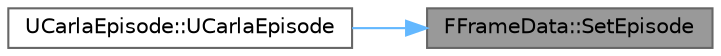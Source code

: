 digraph "FFrameData::SetEpisode"
{
 // INTERACTIVE_SVG=YES
 // LATEX_PDF_SIZE
  bgcolor="transparent";
  edge [fontname=Helvetica,fontsize=10,labelfontname=Helvetica,labelfontsize=10];
  node [fontname=Helvetica,fontsize=10,shape=box,height=0.2,width=0.4];
  rankdir="RL";
  Node1 [id="Node000001",label="FFrameData::SetEpisode",height=0.2,width=0.4,color="gray40", fillcolor="grey60", style="filled", fontcolor="black",tooltip=" "];
  Node1 -> Node2 [id="edge1_Node000001_Node000002",dir="back",color="steelblue1",style="solid",tooltip=" "];
  Node2 [id="Node000002",label="UCarlaEpisode::UCarlaEpisode",height=0.2,width=0.4,color="grey40", fillcolor="white", style="filled",URL="$dc/d84/classUCarlaEpisode.html#a2f0288d27d5fd7c84c33ebad36621cc7",tooltip=" "];
}

